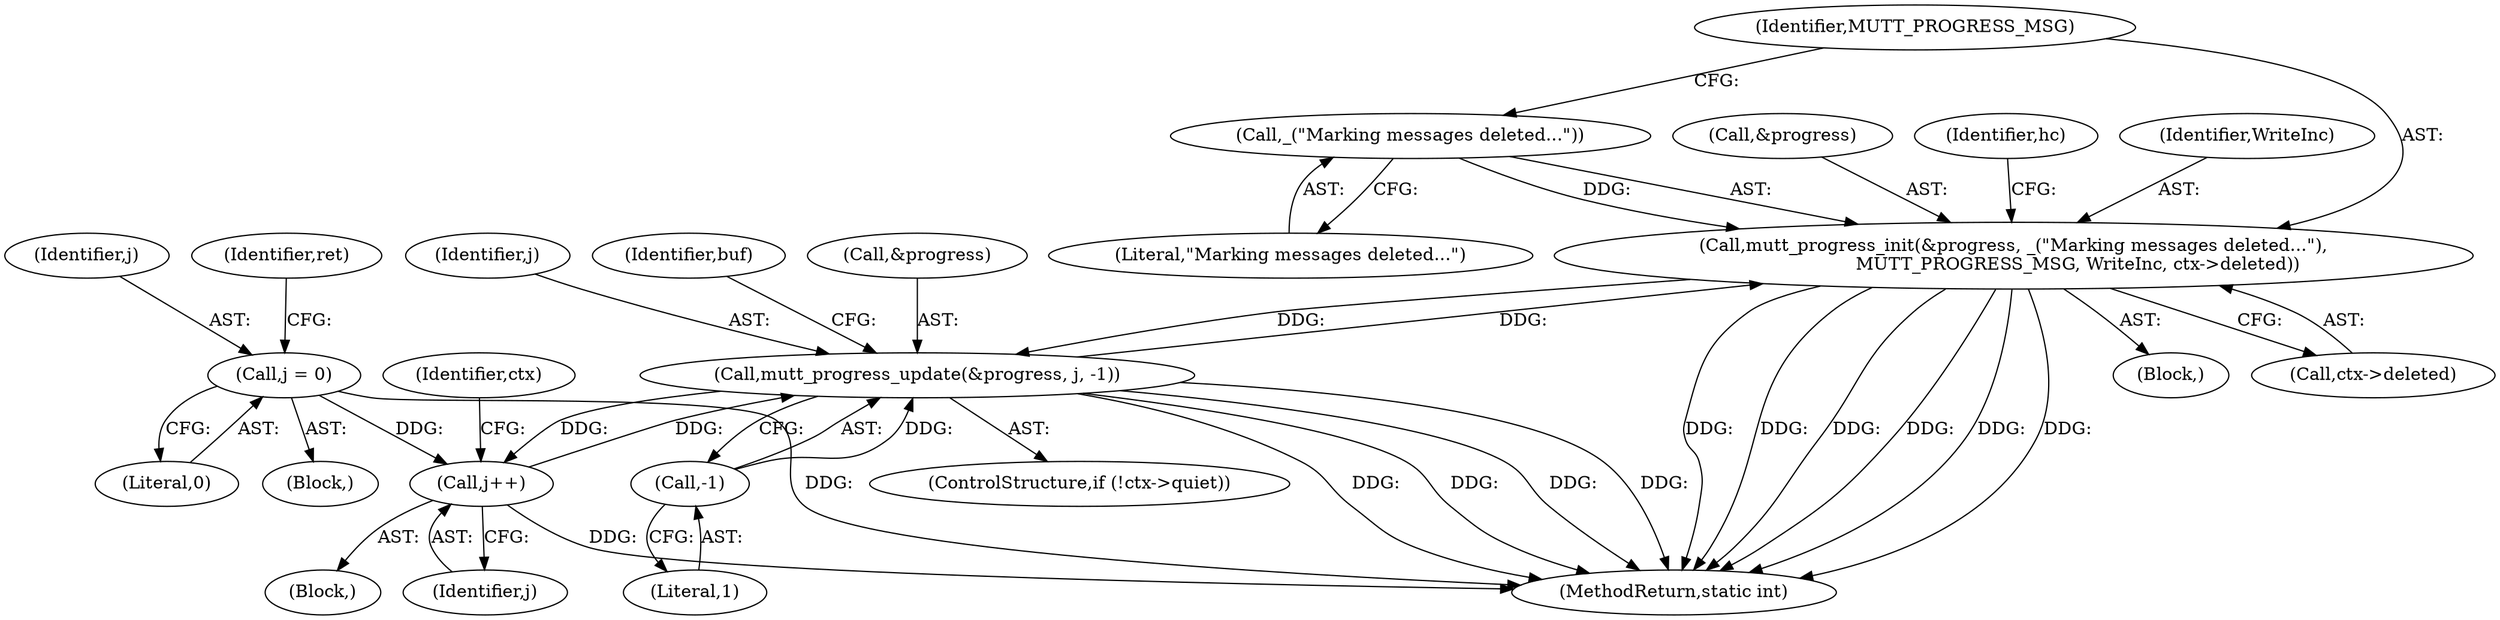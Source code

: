 digraph "0_neomutt_9bfab35522301794483f8f9ed60820bdec9be59e_3@pointer" {
"1000140" [label="(Call,mutt_progress_init(&progress, _(\"Marking messages deleted...\"),\n                       MUTT_PROGRESS_MSG, WriteInc, ctx->deleted))"];
"1000208" [label="(Call,mutt_progress_update(&progress, j, -1))"];
"1000140" [label="(Call,mutt_progress_init(&progress, _(\"Marking messages deleted...\"),\n                       MUTT_PROGRESS_MSG, WriteInc, ctx->deleted))"];
"1000143" [label="(Call,_(\"Marking messages deleted...\"))"];
"1000201" [label="(Call,j++)"];
"1000163" [label="(Call,j = 0)"];
"1000212" [label="(Call,-1)"];
"1000208" [label="(Call,mutt_progress_update(&progress, j, -1))"];
"1000200" [label="(Block,)"];
"1000201" [label="(Call,j++)"];
"1000164" [label="(Identifier,j)"];
"1000131" [label="(Block,)"];
"1000163" [label="(Call,j = 0)"];
"1000213" [label="(Literal,1)"];
"1000141" [label="(Call,&progress)"];
"1000206" [label="(Identifier,ctx)"];
"1000140" [label="(Call,mutt_progress_init(&progress, _(\"Marking messages deleted...\"),\n                       MUTT_PROGRESS_MSG, WriteInc, ctx->deleted))"];
"1000202" [label="(Identifier,j)"];
"1000151" [label="(Identifier,hc)"];
"1000162" [label="(Block,)"];
"1000165" [label="(Literal,0)"];
"1000209" [label="(Call,&progress)"];
"1000203" [label="(ControlStructure,if (!ctx->quiet))"];
"1000147" [label="(Call,ctx->deleted)"];
"1000145" [label="(Identifier,MUTT_PROGRESS_MSG)"];
"1000167" [label="(Identifier,ret)"];
"1000211" [label="(Identifier,j)"];
"1000215" [label="(Identifier,buf)"];
"1000212" [label="(Call,-1)"];
"1000144" [label="(Literal,\"Marking messages deleted...\")"];
"1000146" [label="(Identifier,WriteInc)"];
"1000350" [label="(MethodReturn,static int)"];
"1000143" [label="(Call,_(\"Marking messages deleted...\"))"];
"1000140" -> "1000131"  [label="AST: "];
"1000140" -> "1000147"  [label="CFG: "];
"1000141" -> "1000140"  [label="AST: "];
"1000143" -> "1000140"  [label="AST: "];
"1000145" -> "1000140"  [label="AST: "];
"1000146" -> "1000140"  [label="AST: "];
"1000147" -> "1000140"  [label="AST: "];
"1000151" -> "1000140"  [label="CFG: "];
"1000140" -> "1000350"  [label="DDG: "];
"1000140" -> "1000350"  [label="DDG: "];
"1000140" -> "1000350"  [label="DDG: "];
"1000140" -> "1000350"  [label="DDG: "];
"1000140" -> "1000350"  [label="DDG: "];
"1000140" -> "1000350"  [label="DDG: "];
"1000208" -> "1000140"  [label="DDG: "];
"1000143" -> "1000140"  [label="DDG: "];
"1000140" -> "1000208"  [label="DDG: "];
"1000208" -> "1000203"  [label="AST: "];
"1000208" -> "1000212"  [label="CFG: "];
"1000209" -> "1000208"  [label="AST: "];
"1000211" -> "1000208"  [label="AST: "];
"1000212" -> "1000208"  [label="AST: "];
"1000215" -> "1000208"  [label="CFG: "];
"1000208" -> "1000350"  [label="DDG: "];
"1000208" -> "1000350"  [label="DDG: "];
"1000208" -> "1000350"  [label="DDG: "];
"1000208" -> "1000350"  [label="DDG: "];
"1000208" -> "1000201"  [label="DDG: "];
"1000201" -> "1000208"  [label="DDG: "];
"1000212" -> "1000208"  [label="DDG: "];
"1000143" -> "1000144"  [label="CFG: "];
"1000144" -> "1000143"  [label="AST: "];
"1000145" -> "1000143"  [label="CFG: "];
"1000201" -> "1000200"  [label="AST: "];
"1000201" -> "1000202"  [label="CFG: "];
"1000202" -> "1000201"  [label="AST: "];
"1000206" -> "1000201"  [label="CFG: "];
"1000201" -> "1000350"  [label="DDG: "];
"1000163" -> "1000201"  [label="DDG: "];
"1000163" -> "1000162"  [label="AST: "];
"1000163" -> "1000165"  [label="CFG: "];
"1000164" -> "1000163"  [label="AST: "];
"1000165" -> "1000163"  [label="AST: "];
"1000167" -> "1000163"  [label="CFG: "];
"1000163" -> "1000350"  [label="DDG: "];
"1000212" -> "1000213"  [label="CFG: "];
"1000213" -> "1000212"  [label="AST: "];
}
